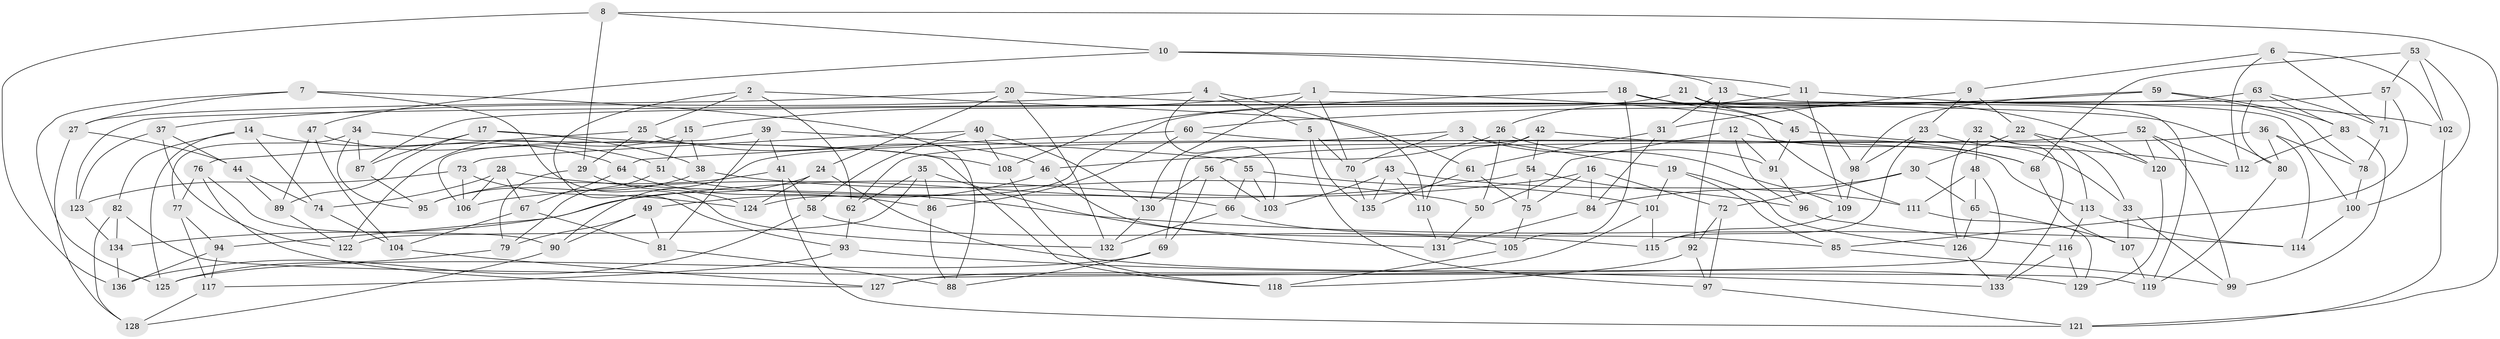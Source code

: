 // Generated by graph-tools (version 1.1) at 2025/38/03/09/25 02:38:05]
// undirected, 136 vertices, 272 edges
graph export_dot {
graph [start="1"]
  node [color=gray90,style=filled];
  1;
  2;
  3;
  4;
  5;
  6;
  7;
  8;
  9;
  10;
  11;
  12;
  13;
  14;
  15;
  16;
  17;
  18;
  19;
  20;
  21;
  22;
  23;
  24;
  25;
  26;
  27;
  28;
  29;
  30;
  31;
  32;
  33;
  34;
  35;
  36;
  37;
  38;
  39;
  40;
  41;
  42;
  43;
  44;
  45;
  46;
  47;
  48;
  49;
  50;
  51;
  52;
  53;
  54;
  55;
  56;
  57;
  58;
  59;
  60;
  61;
  62;
  63;
  64;
  65;
  66;
  67;
  68;
  69;
  70;
  71;
  72;
  73;
  74;
  75;
  76;
  77;
  78;
  79;
  80;
  81;
  82;
  83;
  84;
  85;
  86;
  87;
  88;
  89;
  90;
  91;
  92;
  93;
  94;
  95;
  96;
  97;
  98;
  99;
  100;
  101;
  102;
  103;
  104;
  105;
  106;
  107;
  108;
  109;
  110;
  111;
  112;
  113;
  114;
  115;
  116;
  117;
  118;
  119;
  120;
  121;
  122;
  123;
  124;
  125;
  126;
  127;
  128;
  129;
  130;
  131;
  132;
  133;
  134;
  135;
  136;
  1 -- 15;
  1 -- 70;
  1 -- 130;
  1 -- 111;
  2 -- 25;
  2 -- 61;
  2 -- 93;
  2 -- 62;
  3 -- 109;
  3 -- 70;
  3 -- 62;
  3 -- 19;
  4 -- 5;
  4 -- 103;
  4 -- 110;
  4 -- 37;
  5 -- 70;
  5 -- 135;
  5 -- 97;
  6 -- 112;
  6 -- 71;
  6 -- 102;
  6 -- 9;
  7 -- 132;
  7 -- 27;
  7 -- 125;
  7 -- 88;
  8 -- 121;
  8 -- 136;
  8 -- 29;
  8 -- 10;
  9 -- 22;
  9 -- 23;
  9 -- 31;
  10 -- 13;
  10 -- 47;
  10 -- 11;
  11 -- 26;
  11 -- 109;
  11 -- 102;
  12 -- 50;
  12 -- 91;
  12 -- 68;
  12 -- 96;
  13 -- 31;
  13 -- 92;
  13 -- 100;
  14 -- 74;
  14 -- 125;
  14 -- 82;
  14 -- 64;
  15 -- 38;
  15 -- 51;
  15 -- 122;
  16 -- 75;
  16 -- 134;
  16 -- 72;
  16 -- 84;
  17 -- 89;
  17 -- 38;
  17 -- 108;
  17 -- 87;
  18 -- 45;
  18 -- 108;
  18 -- 120;
  18 -- 105;
  19 -- 101;
  19 -- 126;
  19 -- 85;
  20 -- 132;
  20 -- 80;
  20 -- 27;
  20 -- 24;
  21 -- 45;
  21 -- 119;
  21 -- 98;
  21 -- 124;
  22 -- 30;
  22 -- 120;
  22 -- 113;
  23 -- 33;
  23 -- 115;
  23 -- 98;
  24 -- 129;
  24 -- 94;
  24 -- 124;
  25 -- 76;
  25 -- 29;
  25 -- 46;
  26 -- 91;
  26 -- 46;
  26 -- 50;
  27 -- 44;
  27 -- 128;
  28 -- 67;
  28 -- 74;
  28 -- 114;
  28 -- 106;
  29 -- 124;
  29 -- 79;
  30 -- 72;
  30 -- 84;
  30 -- 65;
  31 -- 84;
  31 -- 61;
  32 -- 48;
  32 -- 33;
  32 -- 133;
  32 -- 126;
  33 -- 107;
  33 -- 99;
  34 -- 95;
  34 -- 118;
  34 -- 77;
  34 -- 87;
  35 -- 122;
  35 -- 86;
  35 -- 62;
  35 -- 131;
  36 -- 78;
  36 -- 80;
  36 -- 114;
  36 -- 56;
  37 -- 122;
  37 -- 123;
  37 -- 44;
  38 -- 95;
  38 -- 50;
  39 -- 106;
  39 -- 81;
  39 -- 41;
  39 -- 55;
  40 -- 108;
  40 -- 73;
  40 -- 130;
  40 -- 58;
  41 -- 58;
  41 -- 95;
  41 -- 121;
  42 -- 54;
  42 -- 68;
  42 -- 69;
  42 -- 110;
  43 -- 111;
  43 -- 103;
  43 -- 110;
  43 -- 135;
  44 -- 74;
  44 -- 89;
  45 -- 112;
  45 -- 91;
  46 -- 49;
  46 -- 115;
  47 -- 89;
  47 -- 51;
  47 -- 104;
  48 -- 111;
  48 -- 65;
  48 -- 127;
  49 -- 81;
  49 -- 90;
  49 -- 79;
  50 -- 131;
  51 -- 79;
  51 -- 66;
  52 -- 99;
  52 -- 112;
  52 -- 120;
  52 -- 90;
  53 -- 100;
  53 -- 68;
  53 -- 57;
  53 -- 102;
  54 -- 96;
  54 -- 106;
  54 -- 75;
  55 -- 66;
  55 -- 101;
  55 -- 103;
  56 -- 130;
  56 -- 69;
  56 -- 103;
  57 -- 85;
  57 -- 71;
  57 -- 123;
  58 -- 136;
  58 -- 105;
  59 -- 78;
  59 -- 60;
  59 -- 98;
  59 -- 83;
  60 -- 64;
  60 -- 113;
  60 -- 86;
  61 -- 135;
  61 -- 75;
  62 -- 93;
  63 -- 87;
  63 -- 80;
  63 -- 83;
  63 -- 71;
  64 -- 67;
  64 -- 86;
  65 -- 107;
  65 -- 126;
  66 -- 85;
  66 -- 132;
  67 -- 104;
  67 -- 81;
  68 -- 107;
  69 -- 88;
  69 -- 125;
  70 -- 135;
  71 -- 78;
  72 -- 97;
  72 -- 92;
  73 -- 106;
  73 -- 124;
  73 -- 123;
  74 -- 104;
  75 -- 105;
  76 -- 77;
  76 -- 90;
  76 -- 127;
  77 -- 117;
  77 -- 94;
  78 -- 100;
  79 -- 125;
  80 -- 119;
  81 -- 88;
  82 -- 134;
  82 -- 119;
  82 -- 128;
  83 -- 99;
  83 -- 112;
  84 -- 131;
  85 -- 99;
  86 -- 88;
  87 -- 95;
  89 -- 122;
  90 -- 128;
  91 -- 96;
  92 -- 118;
  92 -- 97;
  93 -- 133;
  93 -- 117;
  94 -- 117;
  94 -- 136;
  96 -- 116;
  97 -- 121;
  98 -- 109;
  100 -- 114;
  101 -- 127;
  101 -- 115;
  102 -- 121;
  104 -- 127;
  105 -- 118;
  107 -- 119;
  108 -- 118;
  109 -- 115;
  110 -- 131;
  111 -- 129;
  113 -- 114;
  113 -- 116;
  116 -- 133;
  116 -- 129;
  117 -- 128;
  120 -- 129;
  123 -- 134;
  126 -- 133;
  130 -- 132;
  134 -- 136;
}
